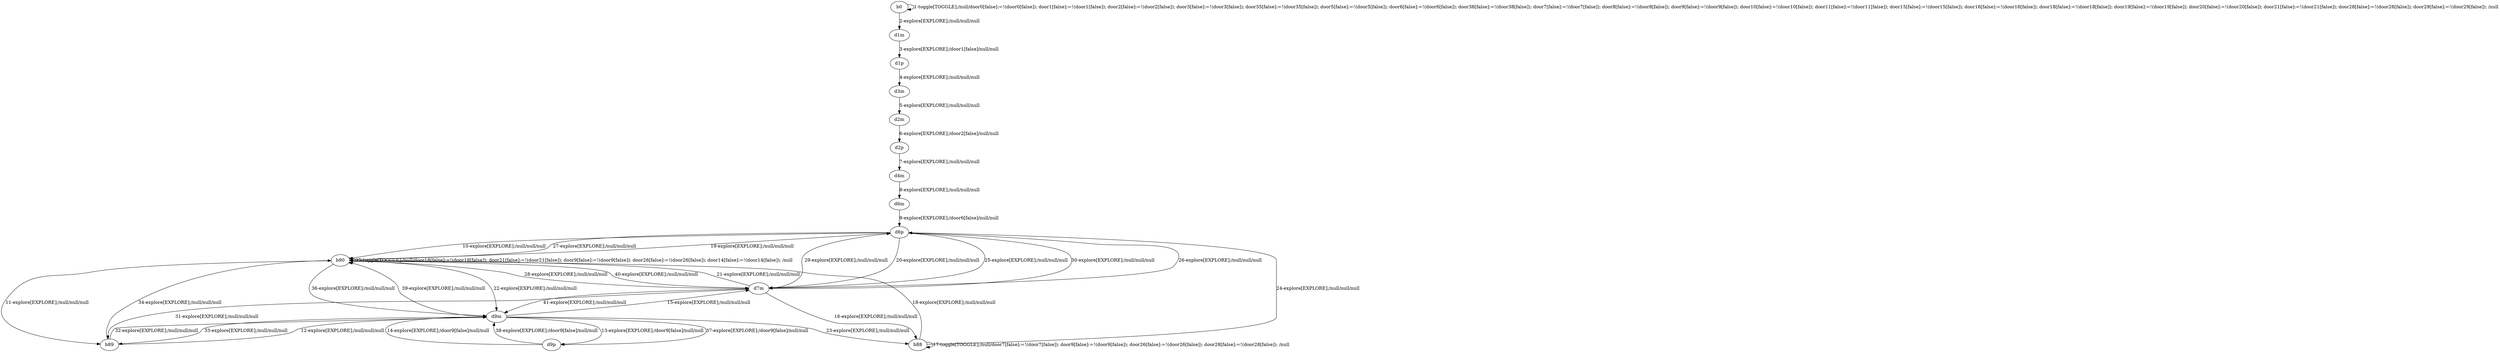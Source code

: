 # Total number of goals covered by this test: 1
# d7m --> d9m

digraph g {
"b0" -> "b0" [label = "1-toggle[TOGGLE];/null/door0[false]:=!(door0[false]); door1[false]:=!(door1[false]); door2[false]:=!(door2[false]); door3[false]:=!(door3[false]); door35[false]:=!(door35[false]); door5[false]:=!(door5[false]); door6[false]:=!(door6[false]); door38[false]:=!(door38[false]); door7[false]:=!(door7[false]); door8[false]:=!(door8[false]); door9[false]:=!(door9[false]); door10[false]:=!(door10[false]); door11[false]:=!(door11[false]); door15[false]:=!(door15[false]); door16[false]:=!(door16[false]); door18[false]:=!(door18[false]); door19[false]:=!(door19[false]); door20[false]:=!(door20[false]); door21[false]:=!(door21[false]); door28[false]:=!(door28[false]); door29[false]:=!(door29[false]); /null"];
"b0" -> "d1m" [label = "2-explore[EXPLORE];/null/null/null"];
"d1m" -> "d1p" [label = "3-explore[EXPLORE];/door1[false]/null/null"];
"d1p" -> "d3m" [label = "4-explore[EXPLORE];/null/null/null"];
"d3m" -> "d2m" [label = "5-explore[EXPLORE];/null/null/null"];
"d2m" -> "d2p" [label = "6-explore[EXPLORE];/door2[false]/null/null"];
"d2p" -> "d4m" [label = "7-explore[EXPLORE];/null/null/null"];
"d4m" -> "d6m" [label = "8-explore[EXPLORE];/null/null/null"];
"d6m" -> "d6p" [label = "9-explore[EXPLORE];/door6[false]/null/null"];
"d6p" -> "b90" [label = "10-explore[EXPLORE];/null/null/null"];
"b90" -> "b89" [label = "11-explore[EXPLORE];/null/null/null"];
"b89" -> "d9m" [label = "12-explore[EXPLORE];/null/null/null"];
"d9m" -> "d9p" [label = "13-explore[EXPLORE];/door9[false]/null/null"];
"d9p" -> "d9m" [label = "14-explore[EXPLORE];/door9[false]/null/null"];
"d9m" -> "d7m" [label = "15-explore[EXPLORE];/null/null/null"];
"d7m" -> "b88" [label = "16-explore[EXPLORE];/null/null/null"];
"b88" -> "b88" [label = "17-toggle[TOGGLE];/null/door7[false]:=!(door7[false]); door9[false]:=!(door9[false]); door26[false]:=!(door26[false]); door28[false]:=!(door28[false]); /null"];
"b88" -> "b90" [label = "18-explore[EXPLORE];/null/null/null"];
"b90" -> "d6p" [label = "19-explore[EXPLORE];/null/null/null"];
"d6p" -> "d7m" [label = "20-explore[EXPLORE];/null/null/null"];
"d7m" -> "b90" [label = "21-explore[EXPLORE];/null/null/null"];
"b90" -> "d9m" [label = "22-explore[EXPLORE];/null/null/null"];
"d9m" -> "b88" [label = "23-explore[EXPLORE];/null/null/null"];
"b88" -> "d6p" [label = "24-explore[EXPLORE];/null/null/null"];
"d6p" -> "d7m" [label = "25-explore[EXPLORE];/null/null/null"];
"d7m" -> "d6p" [label = "26-explore[EXPLORE];/null/null/null"];
"d6p" -> "b90" [label = "27-explore[EXPLORE];/null/null/null"];
"b90" -> "d7m" [label = "28-explore[EXPLORE];/null/null/null"];
"d7m" -> "d6p" [label = "29-explore[EXPLORE];/null/null/null"];
"d6p" -> "d7m" [label = "30-explore[EXPLORE];/null/null/null"];
"d7m" -> "b89" [label = "31-explore[EXPLORE];/null/null/null"];
"b89" -> "d9m" [label = "32-explore[EXPLORE];/null/null/null"];
"d9m" -> "b89" [label = "33-explore[EXPLORE];/null/null/null"];
"b89" -> "b90" [label = "34-explore[EXPLORE];/null/null/null"];
"b90" -> "b90" [label = "35-toggle[TOGGLE];/null/door18[false]:=!(door18[false]); door21[false]:=!(door21[false]); door9[false]:=!(door9[false]); door26[false]:=!(door26[false]); door14[false]:=!(door14[false]); /null"];
"b90" -> "d9m" [label = "36-explore[EXPLORE];/null/null/null"];
"d9m" -> "d9p" [label = "37-explore[EXPLORE];/door9[false]/null/null"];
"d9p" -> "d9m" [label = "38-explore[EXPLORE];/door9[false]/null/null"];
"d9m" -> "b90" [label = "39-explore[EXPLORE];/null/null/null"];
"b90" -> "d7m" [label = "40-explore[EXPLORE];/null/null/null"];
"d7m" -> "d9m" [label = "41-explore[EXPLORE];/null/null/null"];
}
